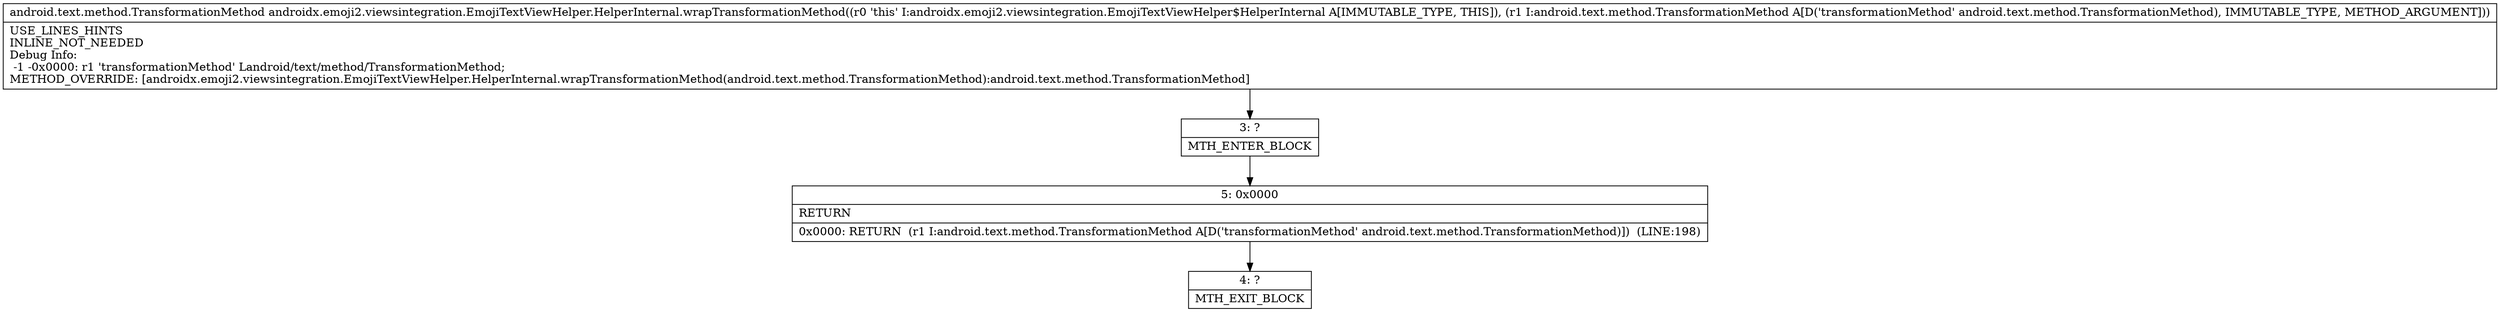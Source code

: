 digraph "CFG forandroidx.emoji2.viewsintegration.EmojiTextViewHelper.HelperInternal.wrapTransformationMethod(Landroid\/text\/method\/TransformationMethod;)Landroid\/text\/method\/TransformationMethod;" {
Node_3 [shape=record,label="{3\:\ ?|MTH_ENTER_BLOCK\l}"];
Node_5 [shape=record,label="{5\:\ 0x0000|RETURN\l|0x0000: RETURN  (r1 I:android.text.method.TransformationMethod A[D('transformationMethod' android.text.method.TransformationMethod)])  (LINE:198)\l}"];
Node_4 [shape=record,label="{4\:\ ?|MTH_EXIT_BLOCK\l}"];
MethodNode[shape=record,label="{android.text.method.TransformationMethod androidx.emoji2.viewsintegration.EmojiTextViewHelper.HelperInternal.wrapTransformationMethod((r0 'this' I:androidx.emoji2.viewsintegration.EmojiTextViewHelper$HelperInternal A[IMMUTABLE_TYPE, THIS]), (r1 I:android.text.method.TransformationMethod A[D('transformationMethod' android.text.method.TransformationMethod), IMMUTABLE_TYPE, METHOD_ARGUMENT]))  | USE_LINES_HINTS\lINLINE_NOT_NEEDED\lDebug Info:\l  \-1 \-0x0000: r1 'transformationMethod' Landroid\/text\/method\/TransformationMethod;\lMETHOD_OVERRIDE: [androidx.emoji2.viewsintegration.EmojiTextViewHelper.HelperInternal.wrapTransformationMethod(android.text.method.TransformationMethod):android.text.method.TransformationMethod]\l}"];
MethodNode -> Node_3;Node_3 -> Node_5;
Node_5 -> Node_4;
}

